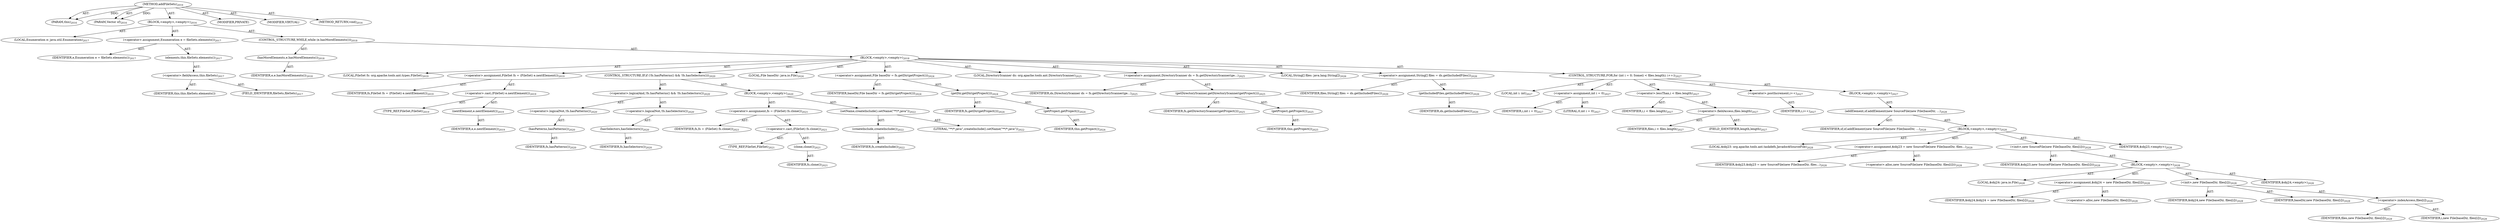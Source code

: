 digraph "addFileSets" {  
"111669149824" [label = <(METHOD,addFileSets)<SUB>2016</SUB>> ]
"115964117063" [label = <(PARAM,this)<SUB>2016</SUB>> ]
"115964117227" [label = <(PARAM,Vector sf)<SUB>2016</SUB>> ]
"25769804086" [label = <(BLOCK,&lt;empty&gt;,&lt;empty&gt;)<SUB>2016</SUB>> ]
"94489280616" [label = <(LOCAL,Enumeration e: java.util.Enumeration)<SUB>2017</SUB>> ]
"30064772293" [label = <(&lt;operator&gt;.assignment,Enumeration e = fileSets.elements())<SUB>2017</SUB>> ]
"68719477637" [label = <(IDENTIFIER,e,Enumeration e = fileSets.elements())<SUB>2017</SUB>> ]
"30064772294" [label = <(elements,this.fileSets.elements())<SUB>2017</SUB>> ]
"30064772295" [label = <(&lt;operator&gt;.fieldAccess,this.fileSets)<SUB>2017</SUB>> ]
"68719477638" [label = <(IDENTIFIER,this,this.fileSets.elements())> ]
"55834575131" [label = <(FIELD_IDENTIFIER,fileSets,fileSets)<SUB>2017</SUB>> ]
"47244640418" [label = <(CONTROL_STRUCTURE,WHILE,while (e.hasMoreElements()))<SUB>2018</SUB>> ]
"30064772296" [label = <(hasMoreElements,e.hasMoreElements())<SUB>2018</SUB>> ]
"68719477639" [label = <(IDENTIFIER,e,e.hasMoreElements())<SUB>2018</SUB>> ]
"25769804087" [label = <(BLOCK,&lt;empty&gt;,&lt;empty&gt;)<SUB>2018</SUB>> ]
"94489280617" [label = <(LOCAL,FileSet fs: org.apache.tools.ant.types.FileSet)<SUB>2019</SUB>> ]
"30064772297" [label = <(&lt;operator&gt;.assignment,FileSet fs = (FileSet) e.nextElement())<SUB>2019</SUB>> ]
"68719477640" [label = <(IDENTIFIER,fs,FileSet fs = (FileSet) e.nextElement())<SUB>2019</SUB>> ]
"30064772298" [label = <(&lt;operator&gt;.cast,(FileSet) e.nextElement())<SUB>2019</SUB>> ]
"180388626471" [label = <(TYPE_REF,FileSet,FileSet)<SUB>2019</SUB>> ]
"30064772299" [label = <(nextElement,e.nextElement())<SUB>2019</SUB>> ]
"68719477641" [label = <(IDENTIFIER,e,e.nextElement())<SUB>2019</SUB>> ]
"47244640419" [label = <(CONTROL_STRUCTURE,IF,if (!fs.hasPatterns() &amp;&amp; !fs.hasSelectors()))<SUB>2020</SUB>> ]
"30064772300" [label = <(&lt;operator&gt;.logicalAnd,!fs.hasPatterns() &amp;&amp; !fs.hasSelectors())<SUB>2020</SUB>> ]
"30064772301" [label = <(&lt;operator&gt;.logicalNot,!fs.hasPatterns())<SUB>2020</SUB>> ]
"30064772302" [label = <(hasPatterns,hasPatterns())<SUB>2020</SUB>> ]
"68719477642" [label = <(IDENTIFIER,fs,hasPatterns())<SUB>2020</SUB>> ]
"30064772303" [label = <(&lt;operator&gt;.logicalNot,!fs.hasSelectors())<SUB>2020</SUB>> ]
"30064772304" [label = <(hasSelectors,hasSelectors())<SUB>2020</SUB>> ]
"68719477643" [label = <(IDENTIFIER,fs,hasSelectors())<SUB>2020</SUB>> ]
"25769804088" [label = <(BLOCK,&lt;empty&gt;,&lt;empty&gt;)<SUB>2020</SUB>> ]
"30064772305" [label = <(&lt;operator&gt;.assignment,fs = (FileSet) fs.clone())<SUB>2021</SUB>> ]
"68719477644" [label = <(IDENTIFIER,fs,fs = (FileSet) fs.clone())<SUB>2021</SUB>> ]
"30064772306" [label = <(&lt;operator&gt;.cast,(FileSet) fs.clone())<SUB>2021</SUB>> ]
"180388626472" [label = <(TYPE_REF,FileSet,FileSet)<SUB>2021</SUB>> ]
"30064772307" [label = <(clone,clone())<SUB>2021</SUB>> ]
"68719477645" [label = <(IDENTIFIER,fs,clone())<SUB>2021</SUB>> ]
"30064772308" [label = <(setName,createInclude().setName(&quot;**/*.java&quot;))<SUB>2022</SUB>> ]
"30064772309" [label = <(createInclude,createInclude())<SUB>2022</SUB>> ]
"68719477646" [label = <(IDENTIFIER,fs,createInclude())<SUB>2022</SUB>> ]
"90194313457" [label = <(LITERAL,&quot;**/*.java&quot;,createInclude().setName(&quot;**/*.java&quot;))<SUB>2022</SUB>> ]
"94489280618" [label = <(LOCAL,File baseDir: java.io.File)<SUB>2024</SUB>> ]
"30064772310" [label = <(&lt;operator&gt;.assignment,File baseDir = fs.getDir(getProject()))<SUB>2024</SUB>> ]
"68719477647" [label = <(IDENTIFIER,baseDir,File baseDir = fs.getDir(getProject()))<SUB>2024</SUB>> ]
"30064772311" [label = <(getDir,getDir(getProject()))<SUB>2024</SUB>> ]
"68719477648" [label = <(IDENTIFIER,fs,getDir(getProject()))<SUB>2024</SUB>> ]
"30064772312" [label = <(getProject,getProject())<SUB>2024</SUB>> ]
"68719476843" [label = <(IDENTIFIER,this,getProject())<SUB>2024</SUB>> ]
"94489280619" [label = <(LOCAL,DirectoryScanner ds: org.apache.tools.ant.DirectoryScanner)<SUB>2025</SUB>> ]
"30064772313" [label = <(&lt;operator&gt;.assignment,DirectoryScanner ds = fs.getDirectoryScanner(ge...)<SUB>2025</SUB>> ]
"68719477649" [label = <(IDENTIFIER,ds,DirectoryScanner ds = fs.getDirectoryScanner(ge...)<SUB>2025</SUB>> ]
"30064772314" [label = <(getDirectoryScanner,getDirectoryScanner(getProject()))<SUB>2025</SUB>> ]
"68719477650" [label = <(IDENTIFIER,fs,getDirectoryScanner(getProject()))<SUB>2025</SUB>> ]
"30064772315" [label = <(getProject,getProject())<SUB>2025</SUB>> ]
"68719476844" [label = <(IDENTIFIER,this,getProject())<SUB>2025</SUB>> ]
"94489280620" [label = <(LOCAL,String[] files: java.lang.String[])<SUB>2026</SUB>> ]
"30064772316" [label = <(&lt;operator&gt;.assignment,String[] files = ds.getIncludedFiles())<SUB>2026</SUB>> ]
"68719477651" [label = <(IDENTIFIER,files,String[] files = ds.getIncludedFiles())<SUB>2026</SUB>> ]
"30064772317" [label = <(getIncludedFiles,getIncludedFiles())<SUB>2026</SUB>> ]
"68719477652" [label = <(IDENTIFIER,ds,getIncludedFiles())<SUB>2026</SUB>> ]
"47244640420" [label = <(CONTROL_STRUCTURE,FOR,for (int i = 0; Some(i &lt; files.length); i++))<SUB>2027</SUB>> ]
"94489280621" [label = <(LOCAL,int i: int)<SUB>2027</SUB>> ]
"30064772318" [label = <(&lt;operator&gt;.assignment,int i = 0)<SUB>2027</SUB>> ]
"68719477653" [label = <(IDENTIFIER,i,int i = 0)<SUB>2027</SUB>> ]
"90194313458" [label = <(LITERAL,0,int i = 0)<SUB>2027</SUB>> ]
"30064772319" [label = <(&lt;operator&gt;.lessThan,i &lt; files.length)<SUB>2027</SUB>> ]
"68719477654" [label = <(IDENTIFIER,i,i &lt; files.length)<SUB>2027</SUB>> ]
"30064772320" [label = <(&lt;operator&gt;.fieldAccess,files.length)<SUB>2027</SUB>> ]
"68719477655" [label = <(IDENTIFIER,files,i &lt; files.length)<SUB>2027</SUB>> ]
"55834575132" [label = <(FIELD_IDENTIFIER,length,length)<SUB>2027</SUB>> ]
"30064772321" [label = <(&lt;operator&gt;.postIncrement,i++)<SUB>2027</SUB>> ]
"68719477656" [label = <(IDENTIFIER,i,i++)<SUB>2027</SUB>> ]
"25769804089" [label = <(BLOCK,&lt;empty&gt;,&lt;empty&gt;)<SUB>2027</SUB>> ]
"30064772322" [label = <(addElement,sf.addElement(new SourceFile(new File(baseDir, ...)<SUB>2028</SUB>> ]
"68719477657" [label = <(IDENTIFIER,sf,sf.addElement(new SourceFile(new File(baseDir, ...)<SUB>2028</SUB>> ]
"25769804090" [label = <(BLOCK,&lt;empty&gt;,&lt;empty&gt;)<SUB>2028</SUB>> ]
"94489280622" [label = <(LOCAL,$obj23: org.apache.tools.ant.taskdefs.Javadoc$SourceFile)<SUB>2028</SUB>> ]
"30064772323" [label = <(&lt;operator&gt;.assignment,$obj23 = new SourceFile(new File(baseDir, files...)<SUB>2028</SUB>> ]
"68719477658" [label = <(IDENTIFIER,$obj23,$obj23 = new SourceFile(new File(baseDir, files...)<SUB>2028</SUB>> ]
"30064772324" [label = <(&lt;operator&gt;.alloc,new SourceFile(new File(baseDir, files[i])))<SUB>2028</SUB>> ]
"30064772325" [label = <(&lt;init&gt;,new SourceFile(new File(baseDir, files[i])))<SUB>2028</SUB>> ]
"68719477659" [label = <(IDENTIFIER,$obj23,new SourceFile(new File(baseDir, files[i])))<SUB>2028</SUB>> ]
"25769804091" [label = <(BLOCK,&lt;empty&gt;,&lt;empty&gt;)<SUB>2028</SUB>> ]
"94489280623" [label = <(LOCAL,$obj24: java.io.File)<SUB>2028</SUB>> ]
"30064772326" [label = <(&lt;operator&gt;.assignment,$obj24 = new File(baseDir, files[i]))<SUB>2028</SUB>> ]
"68719477660" [label = <(IDENTIFIER,$obj24,$obj24 = new File(baseDir, files[i]))<SUB>2028</SUB>> ]
"30064772327" [label = <(&lt;operator&gt;.alloc,new File(baseDir, files[i]))<SUB>2028</SUB>> ]
"30064772328" [label = <(&lt;init&gt;,new File(baseDir, files[i]))<SUB>2028</SUB>> ]
"68719477661" [label = <(IDENTIFIER,$obj24,new File(baseDir, files[i]))<SUB>2028</SUB>> ]
"68719477662" [label = <(IDENTIFIER,baseDir,new File(baseDir, files[i]))<SUB>2028</SUB>> ]
"30064772329" [label = <(&lt;operator&gt;.indexAccess,files[i])<SUB>2028</SUB>> ]
"68719477663" [label = <(IDENTIFIER,files,new File(baseDir, files[i]))<SUB>2028</SUB>> ]
"68719477664" [label = <(IDENTIFIER,i,new File(baseDir, files[i]))<SUB>2028</SUB>> ]
"68719477665" [label = <(IDENTIFIER,$obj24,&lt;empty&gt;)<SUB>2028</SUB>> ]
"68719477666" [label = <(IDENTIFIER,$obj23,&lt;empty&gt;)<SUB>2028</SUB>> ]
"133143986494" [label = <(MODIFIER,PRIVATE)> ]
"133143986495" [label = <(MODIFIER,VIRTUAL)> ]
"128849019008" [label = <(METHOD_RETURN,void)<SUB>2016</SUB>> ]
  "111669149824" -> "115964117063"  [ label = "AST: "] 
  "111669149824" -> "115964117227"  [ label = "AST: "] 
  "111669149824" -> "25769804086"  [ label = "AST: "] 
  "111669149824" -> "133143986494"  [ label = "AST: "] 
  "111669149824" -> "133143986495"  [ label = "AST: "] 
  "111669149824" -> "128849019008"  [ label = "AST: "] 
  "25769804086" -> "94489280616"  [ label = "AST: "] 
  "25769804086" -> "30064772293"  [ label = "AST: "] 
  "25769804086" -> "47244640418"  [ label = "AST: "] 
  "30064772293" -> "68719477637"  [ label = "AST: "] 
  "30064772293" -> "30064772294"  [ label = "AST: "] 
  "30064772294" -> "30064772295"  [ label = "AST: "] 
  "30064772295" -> "68719477638"  [ label = "AST: "] 
  "30064772295" -> "55834575131"  [ label = "AST: "] 
  "47244640418" -> "30064772296"  [ label = "AST: "] 
  "47244640418" -> "25769804087"  [ label = "AST: "] 
  "30064772296" -> "68719477639"  [ label = "AST: "] 
  "25769804087" -> "94489280617"  [ label = "AST: "] 
  "25769804087" -> "30064772297"  [ label = "AST: "] 
  "25769804087" -> "47244640419"  [ label = "AST: "] 
  "25769804087" -> "94489280618"  [ label = "AST: "] 
  "25769804087" -> "30064772310"  [ label = "AST: "] 
  "25769804087" -> "94489280619"  [ label = "AST: "] 
  "25769804087" -> "30064772313"  [ label = "AST: "] 
  "25769804087" -> "94489280620"  [ label = "AST: "] 
  "25769804087" -> "30064772316"  [ label = "AST: "] 
  "25769804087" -> "47244640420"  [ label = "AST: "] 
  "30064772297" -> "68719477640"  [ label = "AST: "] 
  "30064772297" -> "30064772298"  [ label = "AST: "] 
  "30064772298" -> "180388626471"  [ label = "AST: "] 
  "30064772298" -> "30064772299"  [ label = "AST: "] 
  "30064772299" -> "68719477641"  [ label = "AST: "] 
  "47244640419" -> "30064772300"  [ label = "AST: "] 
  "47244640419" -> "25769804088"  [ label = "AST: "] 
  "30064772300" -> "30064772301"  [ label = "AST: "] 
  "30064772300" -> "30064772303"  [ label = "AST: "] 
  "30064772301" -> "30064772302"  [ label = "AST: "] 
  "30064772302" -> "68719477642"  [ label = "AST: "] 
  "30064772303" -> "30064772304"  [ label = "AST: "] 
  "30064772304" -> "68719477643"  [ label = "AST: "] 
  "25769804088" -> "30064772305"  [ label = "AST: "] 
  "25769804088" -> "30064772308"  [ label = "AST: "] 
  "30064772305" -> "68719477644"  [ label = "AST: "] 
  "30064772305" -> "30064772306"  [ label = "AST: "] 
  "30064772306" -> "180388626472"  [ label = "AST: "] 
  "30064772306" -> "30064772307"  [ label = "AST: "] 
  "30064772307" -> "68719477645"  [ label = "AST: "] 
  "30064772308" -> "30064772309"  [ label = "AST: "] 
  "30064772308" -> "90194313457"  [ label = "AST: "] 
  "30064772309" -> "68719477646"  [ label = "AST: "] 
  "30064772310" -> "68719477647"  [ label = "AST: "] 
  "30064772310" -> "30064772311"  [ label = "AST: "] 
  "30064772311" -> "68719477648"  [ label = "AST: "] 
  "30064772311" -> "30064772312"  [ label = "AST: "] 
  "30064772312" -> "68719476843"  [ label = "AST: "] 
  "30064772313" -> "68719477649"  [ label = "AST: "] 
  "30064772313" -> "30064772314"  [ label = "AST: "] 
  "30064772314" -> "68719477650"  [ label = "AST: "] 
  "30064772314" -> "30064772315"  [ label = "AST: "] 
  "30064772315" -> "68719476844"  [ label = "AST: "] 
  "30064772316" -> "68719477651"  [ label = "AST: "] 
  "30064772316" -> "30064772317"  [ label = "AST: "] 
  "30064772317" -> "68719477652"  [ label = "AST: "] 
  "47244640420" -> "94489280621"  [ label = "AST: "] 
  "47244640420" -> "30064772318"  [ label = "AST: "] 
  "47244640420" -> "30064772319"  [ label = "AST: "] 
  "47244640420" -> "30064772321"  [ label = "AST: "] 
  "47244640420" -> "25769804089"  [ label = "AST: "] 
  "30064772318" -> "68719477653"  [ label = "AST: "] 
  "30064772318" -> "90194313458"  [ label = "AST: "] 
  "30064772319" -> "68719477654"  [ label = "AST: "] 
  "30064772319" -> "30064772320"  [ label = "AST: "] 
  "30064772320" -> "68719477655"  [ label = "AST: "] 
  "30064772320" -> "55834575132"  [ label = "AST: "] 
  "30064772321" -> "68719477656"  [ label = "AST: "] 
  "25769804089" -> "30064772322"  [ label = "AST: "] 
  "30064772322" -> "68719477657"  [ label = "AST: "] 
  "30064772322" -> "25769804090"  [ label = "AST: "] 
  "25769804090" -> "94489280622"  [ label = "AST: "] 
  "25769804090" -> "30064772323"  [ label = "AST: "] 
  "25769804090" -> "30064772325"  [ label = "AST: "] 
  "25769804090" -> "68719477666"  [ label = "AST: "] 
  "30064772323" -> "68719477658"  [ label = "AST: "] 
  "30064772323" -> "30064772324"  [ label = "AST: "] 
  "30064772325" -> "68719477659"  [ label = "AST: "] 
  "30064772325" -> "25769804091"  [ label = "AST: "] 
  "25769804091" -> "94489280623"  [ label = "AST: "] 
  "25769804091" -> "30064772326"  [ label = "AST: "] 
  "25769804091" -> "30064772328"  [ label = "AST: "] 
  "25769804091" -> "68719477665"  [ label = "AST: "] 
  "30064772326" -> "68719477660"  [ label = "AST: "] 
  "30064772326" -> "30064772327"  [ label = "AST: "] 
  "30064772328" -> "68719477661"  [ label = "AST: "] 
  "30064772328" -> "68719477662"  [ label = "AST: "] 
  "30064772328" -> "30064772329"  [ label = "AST: "] 
  "30064772329" -> "68719477663"  [ label = "AST: "] 
  "30064772329" -> "68719477664"  [ label = "AST: "] 
  "111669149824" -> "115964117063"  [ label = "DDG: "] 
  "111669149824" -> "115964117227"  [ label = "DDG: "] 
}
